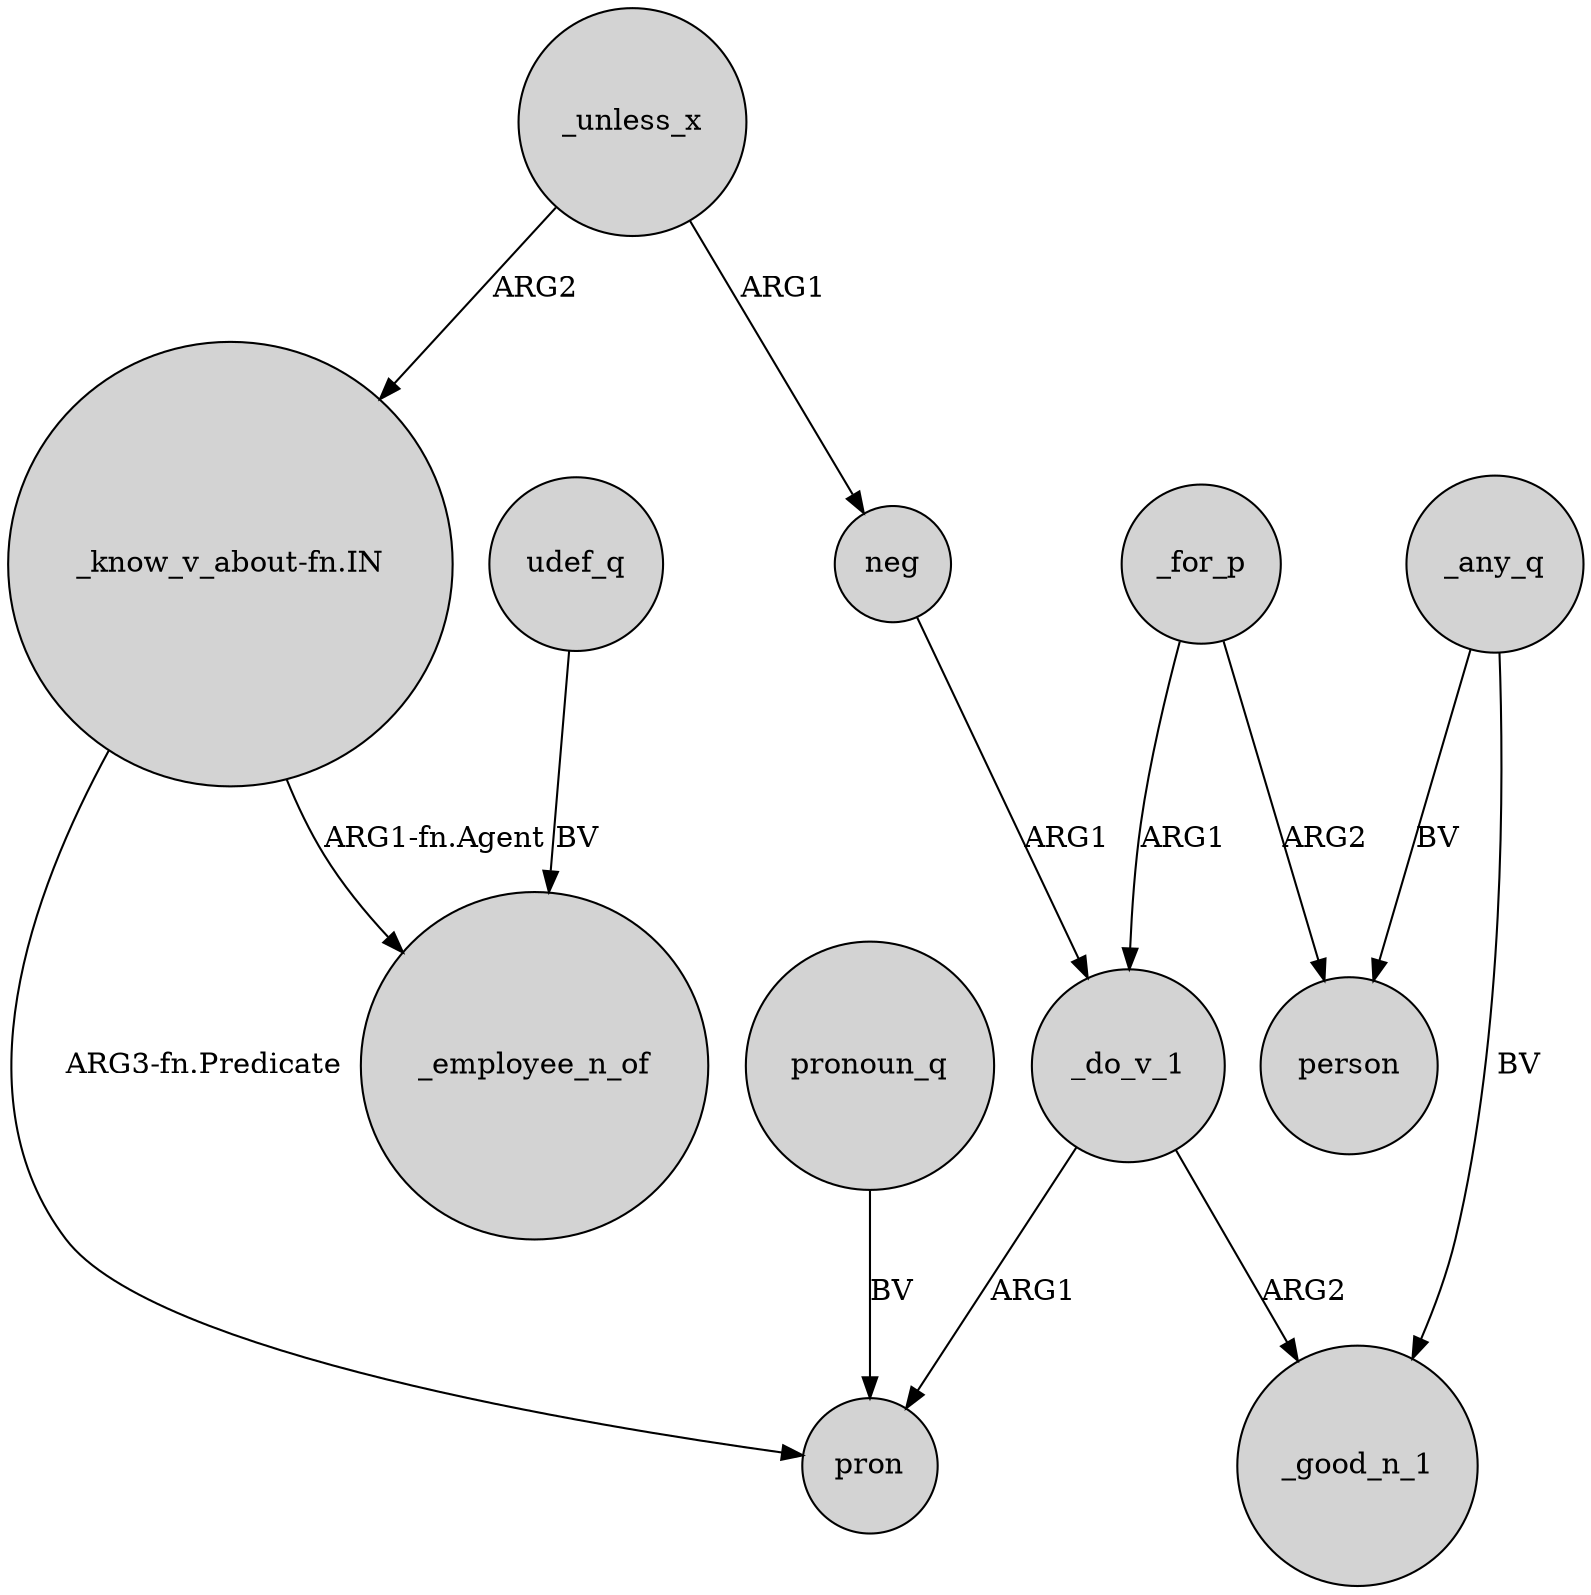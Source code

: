 digraph {
	node [shape=circle style=filled]
	"_know_v_about-fn.IN" -> _employee_n_of [label="ARG1-fn.Agent"]
	_any_q -> _good_n_1 [label=BV]
	_do_v_1 -> pron [label=ARG1]
	"_know_v_about-fn.IN" -> pron [label="ARG3-fn.Predicate"]
	_for_p -> _do_v_1 [label=ARG1]
	_unless_x -> "_know_v_about-fn.IN" [label=ARG2]
	_do_v_1 -> _good_n_1 [label=ARG2]
	neg -> _do_v_1 [label=ARG1]
	_any_q -> person [label=BV]
	_unless_x -> neg [label=ARG1]
	udef_q -> _employee_n_of [label=BV]
	_for_p -> person [label=ARG2]
	pronoun_q -> pron [label=BV]
}
